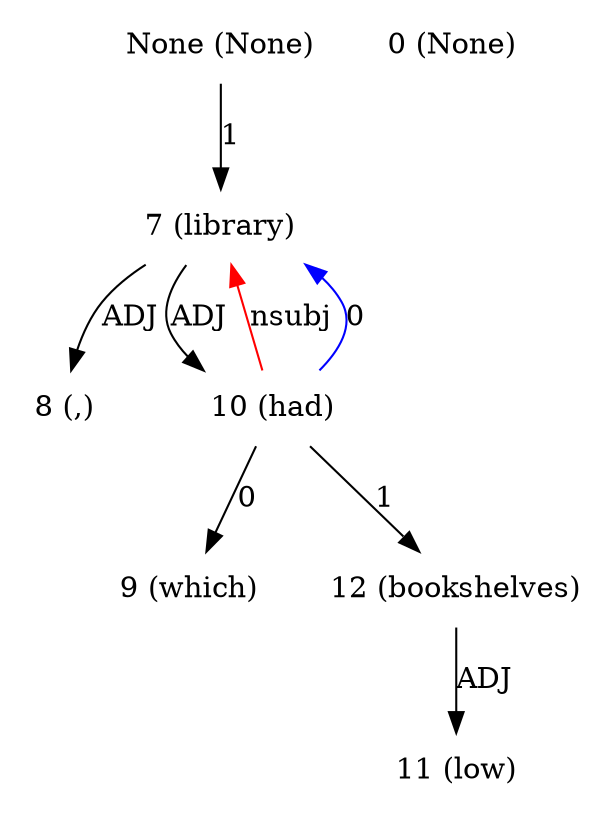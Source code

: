 digraph G{
edge [dir=forward]
node [shape=plaintext]

None [label="None (None)"]
None -> 7 [label="1"]
0 [label="0 (None)"]
7 [label="7 (library)"]
7 -> 8 [label="ADJ"]
7 -> 10 [label="ADJ"]
10 -> 7 [label="nsubj", color="red"]
8 [label="8 (,)"]
9 [label="9 (which)"]
10 [label="10 (had)"]
10 -> 12 [label="1"]
10 -> 9 [label="0"]
10 -> 7 [label="0", color="blue"]
11 [label="11 (low)"]
12 [label="12 (bookshelves)"]
12 -> 11 [label="ADJ"]
}
